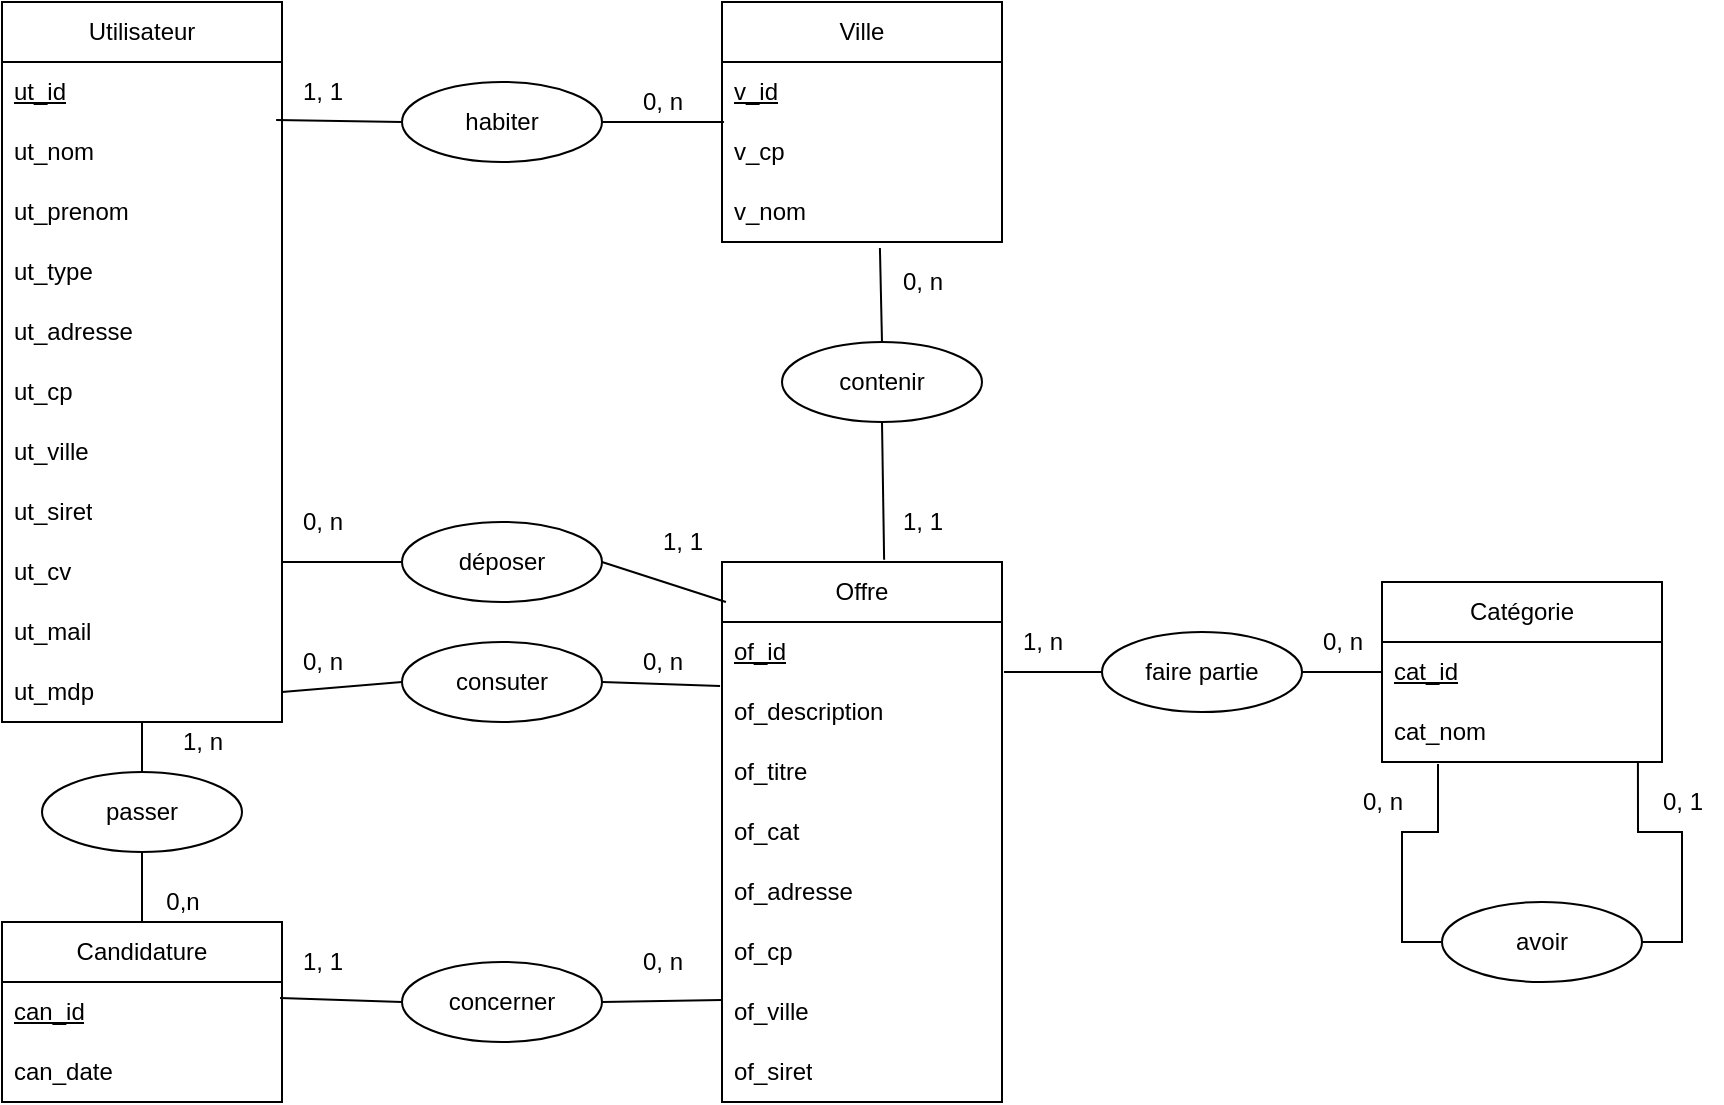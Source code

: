 <mxfile version="20.7.4" type="github">
  <diagram id="RKqH6QKQYmLNY-bdnL09" name="Page-1">
    <mxGraphModel dx="1194" dy="764" grid="1" gridSize="10" guides="1" tooltips="1" connect="1" arrows="1" fold="1" page="1" pageScale="1" pageWidth="827" pageHeight="1169" math="0" shadow="0">
      <root>
        <mxCell id="0" />
        <mxCell id="1" parent="0" />
        <mxCell id="12CUieCOk4w_82OdE9bO-1" value="Candidature" style="swimlane;fontStyle=0;childLayout=stackLayout;horizontal=1;startSize=30;horizontalStack=0;resizeParent=1;resizeParentMax=0;resizeLast=0;collapsible=1;marginBottom=0;whiteSpace=wrap;html=1;" vertex="1" parent="1">
          <mxGeometry x="40" y="540" width="140" height="90" as="geometry" />
        </mxCell>
        <mxCell id="12CUieCOk4w_82OdE9bO-2" value="&lt;u&gt;can_id&lt;/u&gt;" style="text;strokeColor=none;fillColor=none;align=left;verticalAlign=middle;spacingLeft=4;spacingRight=4;overflow=hidden;points=[[0,0.5],[1,0.5]];portConstraint=eastwest;rotatable=0;whiteSpace=wrap;html=1;" vertex="1" parent="12CUieCOk4w_82OdE9bO-1">
          <mxGeometry y="30" width="140" height="30" as="geometry" />
        </mxCell>
        <mxCell id="12CUieCOk4w_82OdE9bO-3" value="can_date" style="text;strokeColor=none;fillColor=none;align=left;verticalAlign=middle;spacingLeft=4;spacingRight=4;overflow=hidden;points=[[0,0.5],[1,0.5]];portConstraint=eastwest;rotatable=0;whiteSpace=wrap;html=1;" vertex="1" parent="12CUieCOk4w_82OdE9bO-1">
          <mxGeometry y="60" width="140" height="30" as="geometry" />
        </mxCell>
        <mxCell id="12CUieCOk4w_82OdE9bO-5" value="Offre" style="swimlane;fontStyle=0;childLayout=stackLayout;horizontal=1;startSize=30;horizontalStack=0;resizeParent=1;resizeParentMax=0;resizeLast=0;collapsible=1;marginBottom=0;whiteSpace=wrap;html=1;" vertex="1" parent="1">
          <mxGeometry x="400" y="360" width="140" height="270" as="geometry" />
        </mxCell>
        <mxCell id="12CUieCOk4w_82OdE9bO-6" value="&lt;u&gt;of_id&lt;/u&gt;" style="text;strokeColor=none;fillColor=none;align=left;verticalAlign=middle;spacingLeft=4;spacingRight=4;overflow=hidden;points=[[0,0.5],[1,0.5]];portConstraint=eastwest;rotatable=0;whiteSpace=wrap;html=1;" vertex="1" parent="12CUieCOk4w_82OdE9bO-5">
          <mxGeometry y="30" width="140" height="30" as="geometry" />
        </mxCell>
        <mxCell id="12CUieCOk4w_82OdE9bO-7" value="of_description" style="text;strokeColor=none;fillColor=none;align=left;verticalAlign=middle;spacingLeft=4;spacingRight=4;overflow=hidden;points=[[0,0.5],[1,0.5]];portConstraint=eastwest;rotatable=0;whiteSpace=wrap;html=1;" vertex="1" parent="12CUieCOk4w_82OdE9bO-5">
          <mxGeometry y="60" width="140" height="30" as="geometry" />
        </mxCell>
        <mxCell id="12CUieCOk4w_82OdE9bO-8" value="of_titre" style="text;strokeColor=none;fillColor=none;align=left;verticalAlign=middle;spacingLeft=4;spacingRight=4;overflow=hidden;points=[[0,0.5],[1,0.5]];portConstraint=eastwest;rotatable=0;whiteSpace=wrap;html=1;" vertex="1" parent="12CUieCOk4w_82OdE9bO-5">
          <mxGeometry y="90" width="140" height="30" as="geometry" />
        </mxCell>
        <mxCell id="12CUieCOk4w_82OdE9bO-24" value="of_cat" style="text;strokeColor=none;fillColor=none;align=left;verticalAlign=middle;spacingLeft=4;spacingRight=4;overflow=hidden;points=[[0,0.5],[1,0.5]];portConstraint=eastwest;rotatable=0;whiteSpace=wrap;html=1;" vertex="1" parent="12CUieCOk4w_82OdE9bO-5">
          <mxGeometry y="120" width="140" height="30" as="geometry" />
        </mxCell>
        <mxCell id="12CUieCOk4w_82OdE9bO-23" value="of_adresse" style="text;strokeColor=none;fillColor=none;align=left;verticalAlign=middle;spacingLeft=4;spacingRight=4;overflow=hidden;points=[[0,0.5],[1,0.5]];portConstraint=eastwest;rotatable=0;whiteSpace=wrap;html=1;" vertex="1" parent="12CUieCOk4w_82OdE9bO-5">
          <mxGeometry y="150" width="140" height="30" as="geometry" />
        </mxCell>
        <mxCell id="12CUieCOk4w_82OdE9bO-22" value="of_cp" style="text;strokeColor=none;fillColor=none;align=left;verticalAlign=middle;spacingLeft=4;spacingRight=4;overflow=hidden;points=[[0,0.5],[1,0.5]];portConstraint=eastwest;rotatable=0;whiteSpace=wrap;html=1;" vertex="1" parent="12CUieCOk4w_82OdE9bO-5">
          <mxGeometry y="180" width="140" height="30" as="geometry" />
        </mxCell>
        <mxCell id="12CUieCOk4w_82OdE9bO-21" value="of_ville" style="text;strokeColor=none;fillColor=none;align=left;verticalAlign=middle;spacingLeft=4;spacingRight=4;overflow=hidden;points=[[0,0.5],[1,0.5]];portConstraint=eastwest;rotatable=0;whiteSpace=wrap;html=1;" vertex="1" parent="12CUieCOk4w_82OdE9bO-5">
          <mxGeometry y="210" width="140" height="30" as="geometry" />
        </mxCell>
        <mxCell id="12CUieCOk4w_82OdE9bO-20" value="of_siret" style="text;strokeColor=none;fillColor=none;align=left;verticalAlign=middle;spacingLeft=4;spacingRight=4;overflow=hidden;points=[[0,0.5],[1,0.5]];portConstraint=eastwest;rotatable=0;whiteSpace=wrap;html=1;" vertex="1" parent="12CUieCOk4w_82OdE9bO-5">
          <mxGeometry y="240" width="140" height="30" as="geometry" />
        </mxCell>
        <mxCell id="12CUieCOk4w_82OdE9bO-45" style="edgeStyle=none;rounded=0;orthogonalLoop=1;jettySize=auto;html=1;exitX=0.5;exitY=1;exitDx=0;exitDy=0;entryX=0.5;entryY=0;entryDx=0;entryDy=0;endArrow=none;endFill=0;" edge="1" parent="1" source="12CUieCOk4w_82OdE9bO-9" target="12CUieCOk4w_82OdE9bO-38">
          <mxGeometry relative="1" as="geometry" />
        </mxCell>
        <mxCell id="12CUieCOk4w_82OdE9bO-9" value="Utilisateur" style="swimlane;fontStyle=0;childLayout=stackLayout;horizontal=1;startSize=30;horizontalStack=0;resizeParent=1;resizeParentMax=0;resizeLast=0;collapsible=1;marginBottom=0;whiteSpace=wrap;html=1;" vertex="1" parent="1">
          <mxGeometry x="40" y="80" width="140" height="360" as="geometry" />
        </mxCell>
        <mxCell id="12CUieCOk4w_82OdE9bO-10" value="&lt;u&gt;ut_id&lt;/u&gt;" style="text;strokeColor=none;fillColor=none;align=left;verticalAlign=middle;spacingLeft=4;spacingRight=4;overflow=hidden;points=[[0,0.5],[1,0.5]];portConstraint=eastwest;rotatable=0;whiteSpace=wrap;html=1;" vertex="1" parent="12CUieCOk4w_82OdE9bO-9">
          <mxGeometry y="30" width="140" height="30" as="geometry" />
        </mxCell>
        <mxCell id="12CUieCOk4w_82OdE9bO-11" value="ut_nom" style="text;strokeColor=none;fillColor=none;align=left;verticalAlign=middle;spacingLeft=4;spacingRight=4;overflow=hidden;points=[[0,0.5],[1,0.5]];portConstraint=eastwest;rotatable=0;whiteSpace=wrap;html=1;" vertex="1" parent="12CUieCOk4w_82OdE9bO-9">
          <mxGeometry y="60" width="140" height="30" as="geometry" />
        </mxCell>
        <mxCell id="12CUieCOk4w_82OdE9bO-12" value="ut_prenom" style="text;strokeColor=none;fillColor=none;align=left;verticalAlign=middle;spacingLeft=4;spacingRight=4;overflow=hidden;points=[[0,0.5],[1,0.5]];portConstraint=eastwest;rotatable=0;whiteSpace=wrap;html=1;" vertex="1" parent="12CUieCOk4w_82OdE9bO-9">
          <mxGeometry y="90" width="140" height="30" as="geometry" />
        </mxCell>
        <mxCell id="12CUieCOk4w_82OdE9bO-19" value="ut_type" style="text;strokeColor=none;fillColor=none;align=left;verticalAlign=middle;spacingLeft=4;spacingRight=4;overflow=hidden;points=[[0,0.5],[1,0.5]];portConstraint=eastwest;rotatable=0;whiteSpace=wrap;html=1;" vertex="1" parent="12CUieCOk4w_82OdE9bO-9">
          <mxGeometry y="120" width="140" height="30" as="geometry" />
        </mxCell>
        <mxCell id="12CUieCOk4w_82OdE9bO-18" value="ut_adresse" style="text;strokeColor=none;fillColor=none;align=left;verticalAlign=middle;spacingLeft=4;spacingRight=4;overflow=hidden;points=[[0,0.5],[1,0.5]];portConstraint=eastwest;rotatable=0;whiteSpace=wrap;html=1;" vertex="1" parent="12CUieCOk4w_82OdE9bO-9">
          <mxGeometry y="150" width="140" height="30" as="geometry" />
        </mxCell>
        <mxCell id="12CUieCOk4w_82OdE9bO-17" value="ut_cp" style="text;strokeColor=none;fillColor=none;align=left;verticalAlign=middle;spacingLeft=4;spacingRight=4;overflow=hidden;points=[[0,0.5],[1,0.5]];portConstraint=eastwest;rotatable=0;whiteSpace=wrap;html=1;" vertex="1" parent="12CUieCOk4w_82OdE9bO-9">
          <mxGeometry y="180" width="140" height="30" as="geometry" />
        </mxCell>
        <mxCell id="12CUieCOk4w_82OdE9bO-16" value="ut_ville" style="text;strokeColor=none;fillColor=none;align=left;verticalAlign=middle;spacingLeft=4;spacingRight=4;overflow=hidden;points=[[0,0.5],[1,0.5]];portConstraint=eastwest;rotatable=0;whiteSpace=wrap;html=1;" vertex="1" parent="12CUieCOk4w_82OdE9bO-9">
          <mxGeometry y="210" width="140" height="30" as="geometry" />
        </mxCell>
        <mxCell id="12CUieCOk4w_82OdE9bO-15" value="ut_siret" style="text;strokeColor=none;fillColor=none;align=left;verticalAlign=middle;spacingLeft=4;spacingRight=4;overflow=hidden;points=[[0,0.5],[1,0.5]];portConstraint=eastwest;rotatable=0;whiteSpace=wrap;html=1;" vertex="1" parent="12CUieCOk4w_82OdE9bO-9">
          <mxGeometry y="240" width="140" height="30" as="geometry" />
        </mxCell>
        <mxCell id="12CUieCOk4w_82OdE9bO-14" value="ut_cv" style="text;strokeColor=none;fillColor=none;align=left;verticalAlign=middle;spacingLeft=4;spacingRight=4;overflow=hidden;points=[[0,0.5],[1,0.5]];portConstraint=eastwest;rotatable=0;whiteSpace=wrap;html=1;" vertex="1" parent="12CUieCOk4w_82OdE9bO-9">
          <mxGeometry y="270" width="140" height="30" as="geometry" />
        </mxCell>
        <mxCell id="12CUieCOk4w_82OdE9bO-13" value="ut_mail" style="text;strokeColor=none;fillColor=none;align=left;verticalAlign=middle;spacingLeft=4;spacingRight=4;overflow=hidden;points=[[0,0.5],[1,0.5]];portConstraint=eastwest;rotatable=0;whiteSpace=wrap;html=1;" vertex="1" parent="12CUieCOk4w_82OdE9bO-9">
          <mxGeometry y="300" width="140" height="30" as="geometry" />
        </mxCell>
        <mxCell id="12CUieCOk4w_82OdE9bO-65" value="ut_mdp" style="text;strokeColor=none;fillColor=none;align=left;verticalAlign=middle;spacingLeft=4;spacingRight=4;overflow=hidden;points=[[0,0.5],[1,0.5]];portConstraint=eastwest;rotatable=0;whiteSpace=wrap;html=1;" vertex="1" parent="12CUieCOk4w_82OdE9bO-9">
          <mxGeometry y="330" width="140" height="30" as="geometry" />
        </mxCell>
        <mxCell id="12CUieCOk4w_82OdE9bO-25" value="Catégorie" style="swimlane;fontStyle=0;childLayout=stackLayout;horizontal=1;startSize=30;horizontalStack=0;resizeParent=1;resizeParentMax=0;resizeLast=0;collapsible=1;marginBottom=0;whiteSpace=wrap;html=1;" vertex="1" parent="1">
          <mxGeometry x="730" y="370" width="140" height="90" as="geometry" />
        </mxCell>
        <mxCell id="12CUieCOk4w_82OdE9bO-26" value="&lt;u&gt;cat_id&lt;/u&gt;" style="text;strokeColor=none;fillColor=none;align=left;verticalAlign=middle;spacingLeft=4;spacingRight=4;overflow=hidden;points=[[0,0.5],[1,0.5]];portConstraint=eastwest;rotatable=0;whiteSpace=wrap;html=1;" vertex="1" parent="12CUieCOk4w_82OdE9bO-25">
          <mxGeometry y="30" width="140" height="30" as="geometry" />
        </mxCell>
        <mxCell id="12CUieCOk4w_82OdE9bO-27" value="cat_nom" style="text;strokeColor=none;fillColor=none;align=left;verticalAlign=middle;spacingLeft=4;spacingRight=4;overflow=hidden;points=[[0,0.5],[1,0.5]];portConstraint=eastwest;rotatable=0;whiteSpace=wrap;html=1;" vertex="1" parent="12CUieCOk4w_82OdE9bO-25">
          <mxGeometry y="60" width="140" height="30" as="geometry" />
        </mxCell>
        <mxCell id="12CUieCOk4w_82OdE9bO-29" value="Ville" style="swimlane;fontStyle=0;childLayout=stackLayout;horizontal=1;startSize=30;horizontalStack=0;resizeParent=1;resizeParentMax=0;resizeLast=0;collapsible=1;marginBottom=0;whiteSpace=wrap;html=1;" vertex="1" parent="1">
          <mxGeometry x="400" y="80" width="140" height="120" as="geometry" />
        </mxCell>
        <mxCell id="12CUieCOk4w_82OdE9bO-30" value="&lt;u&gt;v_id&lt;/u&gt;" style="text;strokeColor=none;fillColor=none;align=left;verticalAlign=middle;spacingLeft=4;spacingRight=4;overflow=hidden;points=[[0,0.5],[1,0.5]];portConstraint=eastwest;rotatable=0;whiteSpace=wrap;html=1;" vertex="1" parent="12CUieCOk4w_82OdE9bO-29">
          <mxGeometry y="30" width="140" height="30" as="geometry" />
        </mxCell>
        <mxCell id="12CUieCOk4w_82OdE9bO-31" value="v_cp" style="text;strokeColor=none;fillColor=none;align=left;verticalAlign=middle;spacingLeft=4;spacingRight=4;overflow=hidden;points=[[0,0.5],[1,0.5]];portConstraint=eastwest;rotatable=0;whiteSpace=wrap;html=1;" vertex="1" parent="12CUieCOk4w_82OdE9bO-29">
          <mxGeometry y="60" width="140" height="30" as="geometry" />
        </mxCell>
        <mxCell id="12CUieCOk4w_82OdE9bO-32" value="v_nom" style="text;strokeColor=none;fillColor=none;align=left;verticalAlign=middle;spacingLeft=4;spacingRight=4;overflow=hidden;points=[[0,0.5],[1,0.5]];portConstraint=eastwest;rotatable=0;whiteSpace=wrap;html=1;" vertex="1" parent="12CUieCOk4w_82OdE9bO-29">
          <mxGeometry y="90" width="140" height="30" as="geometry" />
        </mxCell>
        <mxCell id="12CUieCOk4w_82OdE9bO-41" style="edgeStyle=none;rounded=0;orthogonalLoop=1;jettySize=auto;html=1;exitX=0;exitY=0.5;exitDx=0;exitDy=0;entryX=0.979;entryY=-0.033;entryDx=0;entryDy=0;entryPerimeter=0;endArrow=none;endFill=0;" edge="1" parent="1" source="12CUieCOk4w_82OdE9bO-33" target="12CUieCOk4w_82OdE9bO-11">
          <mxGeometry relative="1" as="geometry" />
        </mxCell>
        <mxCell id="12CUieCOk4w_82OdE9bO-42" style="edgeStyle=none;rounded=0;orthogonalLoop=1;jettySize=auto;html=1;exitX=1;exitY=0.5;exitDx=0;exitDy=0;entryX=0.007;entryY=0;entryDx=0;entryDy=0;entryPerimeter=0;endArrow=none;endFill=0;" edge="1" parent="1" source="12CUieCOk4w_82OdE9bO-33" target="12CUieCOk4w_82OdE9bO-31">
          <mxGeometry relative="1" as="geometry" />
        </mxCell>
        <mxCell id="12CUieCOk4w_82OdE9bO-33" value="habiter" style="ellipse;whiteSpace=wrap;html=1;" vertex="1" parent="1">
          <mxGeometry x="240" y="120" width="100" height="40" as="geometry" />
        </mxCell>
        <mxCell id="12CUieCOk4w_82OdE9bO-43" style="edgeStyle=none;rounded=0;orthogonalLoop=1;jettySize=auto;html=1;exitX=0.5;exitY=0;exitDx=0;exitDy=0;entryX=0.564;entryY=1.1;entryDx=0;entryDy=0;entryPerimeter=0;endArrow=none;endFill=0;" edge="1" parent="1" source="12CUieCOk4w_82OdE9bO-34" target="12CUieCOk4w_82OdE9bO-32">
          <mxGeometry relative="1" as="geometry" />
        </mxCell>
        <mxCell id="12CUieCOk4w_82OdE9bO-44" style="edgeStyle=none;rounded=0;orthogonalLoop=1;jettySize=auto;html=1;exitX=0.5;exitY=1;exitDx=0;exitDy=0;entryX=0.579;entryY=-0.004;entryDx=0;entryDy=0;entryPerimeter=0;endArrow=none;endFill=0;" edge="1" parent="1" source="12CUieCOk4w_82OdE9bO-34" target="12CUieCOk4w_82OdE9bO-5">
          <mxGeometry relative="1" as="geometry" />
        </mxCell>
        <mxCell id="12CUieCOk4w_82OdE9bO-34" value="contenir" style="ellipse;whiteSpace=wrap;html=1;" vertex="1" parent="1">
          <mxGeometry x="430" y="250" width="100" height="40" as="geometry" />
        </mxCell>
        <mxCell id="12CUieCOk4w_82OdE9bO-49" style="edgeStyle=none;rounded=0;orthogonalLoop=1;jettySize=auto;html=1;exitX=0;exitY=0.5;exitDx=0;exitDy=0;entryX=1.007;entryY=0.833;entryDx=0;entryDy=0;entryPerimeter=0;endArrow=none;endFill=0;" edge="1" parent="1" source="12CUieCOk4w_82OdE9bO-35" target="12CUieCOk4w_82OdE9bO-6">
          <mxGeometry relative="1" as="geometry" />
        </mxCell>
        <mxCell id="12CUieCOk4w_82OdE9bO-50" style="edgeStyle=orthogonalEdgeStyle;rounded=0;orthogonalLoop=1;jettySize=auto;html=1;exitX=1;exitY=0.5;exitDx=0;exitDy=0;entryX=0;entryY=0.5;entryDx=0;entryDy=0;endArrow=none;endFill=0;" edge="1" parent="1" source="12CUieCOk4w_82OdE9bO-35" target="12CUieCOk4w_82OdE9bO-26">
          <mxGeometry relative="1" as="geometry" />
        </mxCell>
        <mxCell id="12CUieCOk4w_82OdE9bO-35" value="faire partie" style="ellipse;whiteSpace=wrap;html=1;" vertex="1" parent="1">
          <mxGeometry x="590" y="395" width="100" height="40" as="geometry" />
        </mxCell>
        <mxCell id="12CUieCOk4w_82OdE9bO-51" style="edgeStyle=orthogonalEdgeStyle;rounded=0;orthogonalLoop=1;jettySize=auto;html=1;exitX=0;exitY=0.5;exitDx=0;exitDy=0;entryX=0.2;entryY=1.033;entryDx=0;entryDy=0;entryPerimeter=0;endArrow=none;endFill=0;" edge="1" parent="1" source="12CUieCOk4w_82OdE9bO-37" target="12CUieCOk4w_82OdE9bO-27">
          <mxGeometry relative="1" as="geometry" />
        </mxCell>
        <mxCell id="12CUieCOk4w_82OdE9bO-52" style="edgeStyle=orthogonalEdgeStyle;rounded=0;orthogonalLoop=1;jettySize=auto;html=1;exitX=1;exitY=0.5;exitDx=0;exitDy=0;entryX=0.914;entryY=1;entryDx=0;entryDy=0;entryPerimeter=0;endArrow=none;endFill=0;" edge="1" parent="1" source="12CUieCOk4w_82OdE9bO-37" target="12CUieCOk4w_82OdE9bO-27">
          <mxGeometry relative="1" as="geometry" />
        </mxCell>
        <mxCell id="12CUieCOk4w_82OdE9bO-37" value="avoir" style="ellipse;whiteSpace=wrap;html=1;" vertex="1" parent="1">
          <mxGeometry x="760" y="530" width="100" height="40" as="geometry" />
        </mxCell>
        <mxCell id="12CUieCOk4w_82OdE9bO-46" style="edgeStyle=none;rounded=0;orthogonalLoop=1;jettySize=auto;html=1;exitX=0.5;exitY=1;exitDx=0;exitDy=0;entryX=0.5;entryY=0;entryDx=0;entryDy=0;endArrow=none;endFill=0;" edge="1" parent="1" source="12CUieCOk4w_82OdE9bO-38" target="12CUieCOk4w_82OdE9bO-1">
          <mxGeometry relative="1" as="geometry" />
        </mxCell>
        <mxCell id="12CUieCOk4w_82OdE9bO-38" value="passer" style="ellipse;whiteSpace=wrap;html=1;" vertex="1" parent="1">
          <mxGeometry x="60" y="465" width="100" height="40" as="geometry" />
        </mxCell>
        <mxCell id="12CUieCOk4w_82OdE9bO-47" style="edgeStyle=none;rounded=0;orthogonalLoop=1;jettySize=auto;html=1;exitX=0;exitY=0.5;exitDx=0;exitDy=0;entryX=0.993;entryY=0.267;entryDx=0;entryDy=0;entryPerimeter=0;endArrow=none;endFill=0;" edge="1" parent="1" source="12CUieCOk4w_82OdE9bO-39" target="12CUieCOk4w_82OdE9bO-2">
          <mxGeometry relative="1" as="geometry" />
        </mxCell>
        <mxCell id="12CUieCOk4w_82OdE9bO-48" style="edgeStyle=none;rounded=0;orthogonalLoop=1;jettySize=auto;html=1;exitX=1;exitY=0.5;exitDx=0;exitDy=0;entryX=0;entryY=0.3;entryDx=0;entryDy=0;entryPerimeter=0;endArrow=none;endFill=0;" edge="1" parent="1" source="12CUieCOk4w_82OdE9bO-39" target="12CUieCOk4w_82OdE9bO-21">
          <mxGeometry relative="1" as="geometry" />
        </mxCell>
        <mxCell id="12CUieCOk4w_82OdE9bO-39" value="concerner" style="ellipse;whiteSpace=wrap;html=1;" vertex="1" parent="1">
          <mxGeometry x="240" y="560" width="100" height="40" as="geometry" />
        </mxCell>
        <mxCell id="12CUieCOk4w_82OdE9bO-53" value="1, 1" style="text;html=1;align=center;verticalAlign=middle;resizable=0;points=[];autosize=1;strokeColor=none;fillColor=none;" vertex="1" parent="1">
          <mxGeometry x="180" y="110" width="40" height="30" as="geometry" />
        </mxCell>
        <mxCell id="12CUieCOk4w_82OdE9bO-54" value="0, n" style="text;html=1;align=center;verticalAlign=middle;resizable=0;points=[];autosize=1;strokeColor=none;fillColor=none;" vertex="1" parent="1">
          <mxGeometry x="350" y="115" width="40" height="30" as="geometry" />
        </mxCell>
        <mxCell id="12CUieCOk4w_82OdE9bO-55" value="1, n" style="text;html=1;align=center;verticalAlign=middle;resizable=0;points=[];autosize=1;strokeColor=none;fillColor=none;" vertex="1" parent="1">
          <mxGeometry x="120" y="435" width="40" height="30" as="geometry" />
        </mxCell>
        <mxCell id="12CUieCOk4w_82OdE9bO-56" value="0,n" style="text;html=1;align=center;verticalAlign=middle;resizable=0;points=[];autosize=1;strokeColor=none;fillColor=none;" vertex="1" parent="1">
          <mxGeometry x="110" y="515" width="40" height="30" as="geometry" />
        </mxCell>
        <mxCell id="12CUieCOk4w_82OdE9bO-57" value="1, 1" style="text;html=1;align=center;verticalAlign=middle;resizable=0;points=[];autosize=1;strokeColor=none;fillColor=none;" vertex="1" parent="1">
          <mxGeometry x="180" y="545" width="40" height="30" as="geometry" />
        </mxCell>
        <mxCell id="12CUieCOk4w_82OdE9bO-58" value="0, n" style="text;html=1;align=center;verticalAlign=middle;resizable=0;points=[];autosize=1;strokeColor=none;fillColor=none;" vertex="1" parent="1">
          <mxGeometry x="350" y="545" width="40" height="30" as="geometry" />
        </mxCell>
        <mxCell id="12CUieCOk4w_82OdE9bO-59" value="1, 1" style="text;html=1;align=center;verticalAlign=middle;resizable=0;points=[];autosize=1;strokeColor=none;fillColor=none;" vertex="1" parent="1">
          <mxGeometry x="480" y="325" width="40" height="30" as="geometry" />
        </mxCell>
        <mxCell id="12CUieCOk4w_82OdE9bO-60" value="0, n" style="text;html=1;align=center;verticalAlign=middle;resizable=0;points=[];autosize=1;strokeColor=none;fillColor=none;" vertex="1" parent="1">
          <mxGeometry x="480" y="205" width="40" height="30" as="geometry" />
        </mxCell>
        <mxCell id="12CUieCOk4w_82OdE9bO-61" value="1, n" style="text;html=1;align=center;verticalAlign=middle;resizable=0;points=[];autosize=1;strokeColor=none;fillColor=none;" vertex="1" parent="1">
          <mxGeometry x="540" y="385" width="40" height="30" as="geometry" />
        </mxCell>
        <mxCell id="12CUieCOk4w_82OdE9bO-62" value="0, n" style="text;html=1;align=center;verticalAlign=middle;resizable=0;points=[];autosize=1;strokeColor=none;fillColor=none;" vertex="1" parent="1">
          <mxGeometry x="690" y="385" width="40" height="30" as="geometry" />
        </mxCell>
        <mxCell id="12CUieCOk4w_82OdE9bO-63" value="0, n" style="text;html=1;align=center;verticalAlign=middle;resizable=0;points=[];autosize=1;strokeColor=none;fillColor=none;" vertex="1" parent="1">
          <mxGeometry x="710" y="465" width="40" height="30" as="geometry" />
        </mxCell>
        <mxCell id="12CUieCOk4w_82OdE9bO-64" value="0, 1" style="text;html=1;align=center;verticalAlign=middle;resizable=0;points=[];autosize=1;strokeColor=none;fillColor=none;" vertex="1" parent="1">
          <mxGeometry x="860" y="465" width="40" height="30" as="geometry" />
        </mxCell>
        <mxCell id="12CUieCOk4w_82OdE9bO-70" style="edgeStyle=none;rounded=0;orthogonalLoop=1;jettySize=auto;html=1;exitX=1;exitY=0.5;exitDx=0;exitDy=0;entryX=-0.007;entryY=0.067;entryDx=0;entryDy=0;entryPerimeter=0;endArrow=none;endFill=0;" edge="1" parent="1" source="12CUieCOk4w_82OdE9bO-66" target="12CUieCOk4w_82OdE9bO-7">
          <mxGeometry relative="1" as="geometry" />
        </mxCell>
        <mxCell id="12CUieCOk4w_82OdE9bO-66" value="consuter" style="ellipse;whiteSpace=wrap;html=1;" vertex="1" parent="1">
          <mxGeometry x="240" y="400" width="100" height="40" as="geometry" />
        </mxCell>
        <mxCell id="12CUieCOk4w_82OdE9bO-71" style="edgeStyle=none;rounded=0;orthogonalLoop=1;jettySize=auto;html=1;exitX=0;exitY=0.5;exitDx=0;exitDy=0;endArrow=none;endFill=0;" edge="1" parent="1" source="12CUieCOk4w_82OdE9bO-67">
          <mxGeometry relative="1" as="geometry">
            <mxPoint x="180" y="360" as="targetPoint" />
          </mxGeometry>
        </mxCell>
        <mxCell id="12CUieCOk4w_82OdE9bO-72" style="edgeStyle=none;rounded=0;orthogonalLoop=1;jettySize=auto;html=1;exitX=1;exitY=0.5;exitDx=0;exitDy=0;entryX=0.014;entryY=0.074;entryDx=0;entryDy=0;entryPerimeter=0;endArrow=none;endFill=0;" edge="1" parent="1" source="12CUieCOk4w_82OdE9bO-67" target="12CUieCOk4w_82OdE9bO-5">
          <mxGeometry relative="1" as="geometry" />
        </mxCell>
        <mxCell id="12CUieCOk4w_82OdE9bO-67" value="déposer" style="ellipse;whiteSpace=wrap;html=1;" vertex="1" parent="1">
          <mxGeometry x="240" y="340" width="100" height="40" as="geometry" />
        </mxCell>
        <mxCell id="12CUieCOk4w_82OdE9bO-69" style="rounded=0;orthogonalLoop=1;jettySize=auto;html=1;exitX=1;exitY=0.5;exitDx=0;exitDy=0;entryX=0;entryY=0.5;entryDx=0;entryDy=0;endArrow=none;endFill=0;" edge="1" parent="1" source="12CUieCOk4w_82OdE9bO-65" target="12CUieCOk4w_82OdE9bO-66">
          <mxGeometry relative="1" as="geometry" />
        </mxCell>
        <mxCell id="12CUieCOk4w_82OdE9bO-73" value="0, n" style="text;html=1;align=center;verticalAlign=middle;resizable=0;points=[];autosize=1;strokeColor=none;fillColor=none;" vertex="1" parent="1">
          <mxGeometry x="180" y="395" width="40" height="30" as="geometry" />
        </mxCell>
        <mxCell id="12CUieCOk4w_82OdE9bO-74" value="0, n" style="text;html=1;align=center;verticalAlign=middle;resizable=0;points=[];autosize=1;strokeColor=none;fillColor=none;" vertex="1" parent="1">
          <mxGeometry x="350" y="395" width="40" height="30" as="geometry" />
        </mxCell>
        <mxCell id="12CUieCOk4w_82OdE9bO-75" value="0, n" style="text;html=1;align=center;verticalAlign=middle;resizable=0;points=[];autosize=1;strokeColor=none;fillColor=none;" vertex="1" parent="1">
          <mxGeometry x="180" y="325" width="40" height="30" as="geometry" />
        </mxCell>
        <mxCell id="12CUieCOk4w_82OdE9bO-76" value="1, 1" style="text;html=1;align=center;verticalAlign=middle;resizable=0;points=[];autosize=1;strokeColor=none;fillColor=none;" vertex="1" parent="1">
          <mxGeometry x="360" y="335" width="40" height="30" as="geometry" />
        </mxCell>
      </root>
    </mxGraphModel>
  </diagram>
</mxfile>
